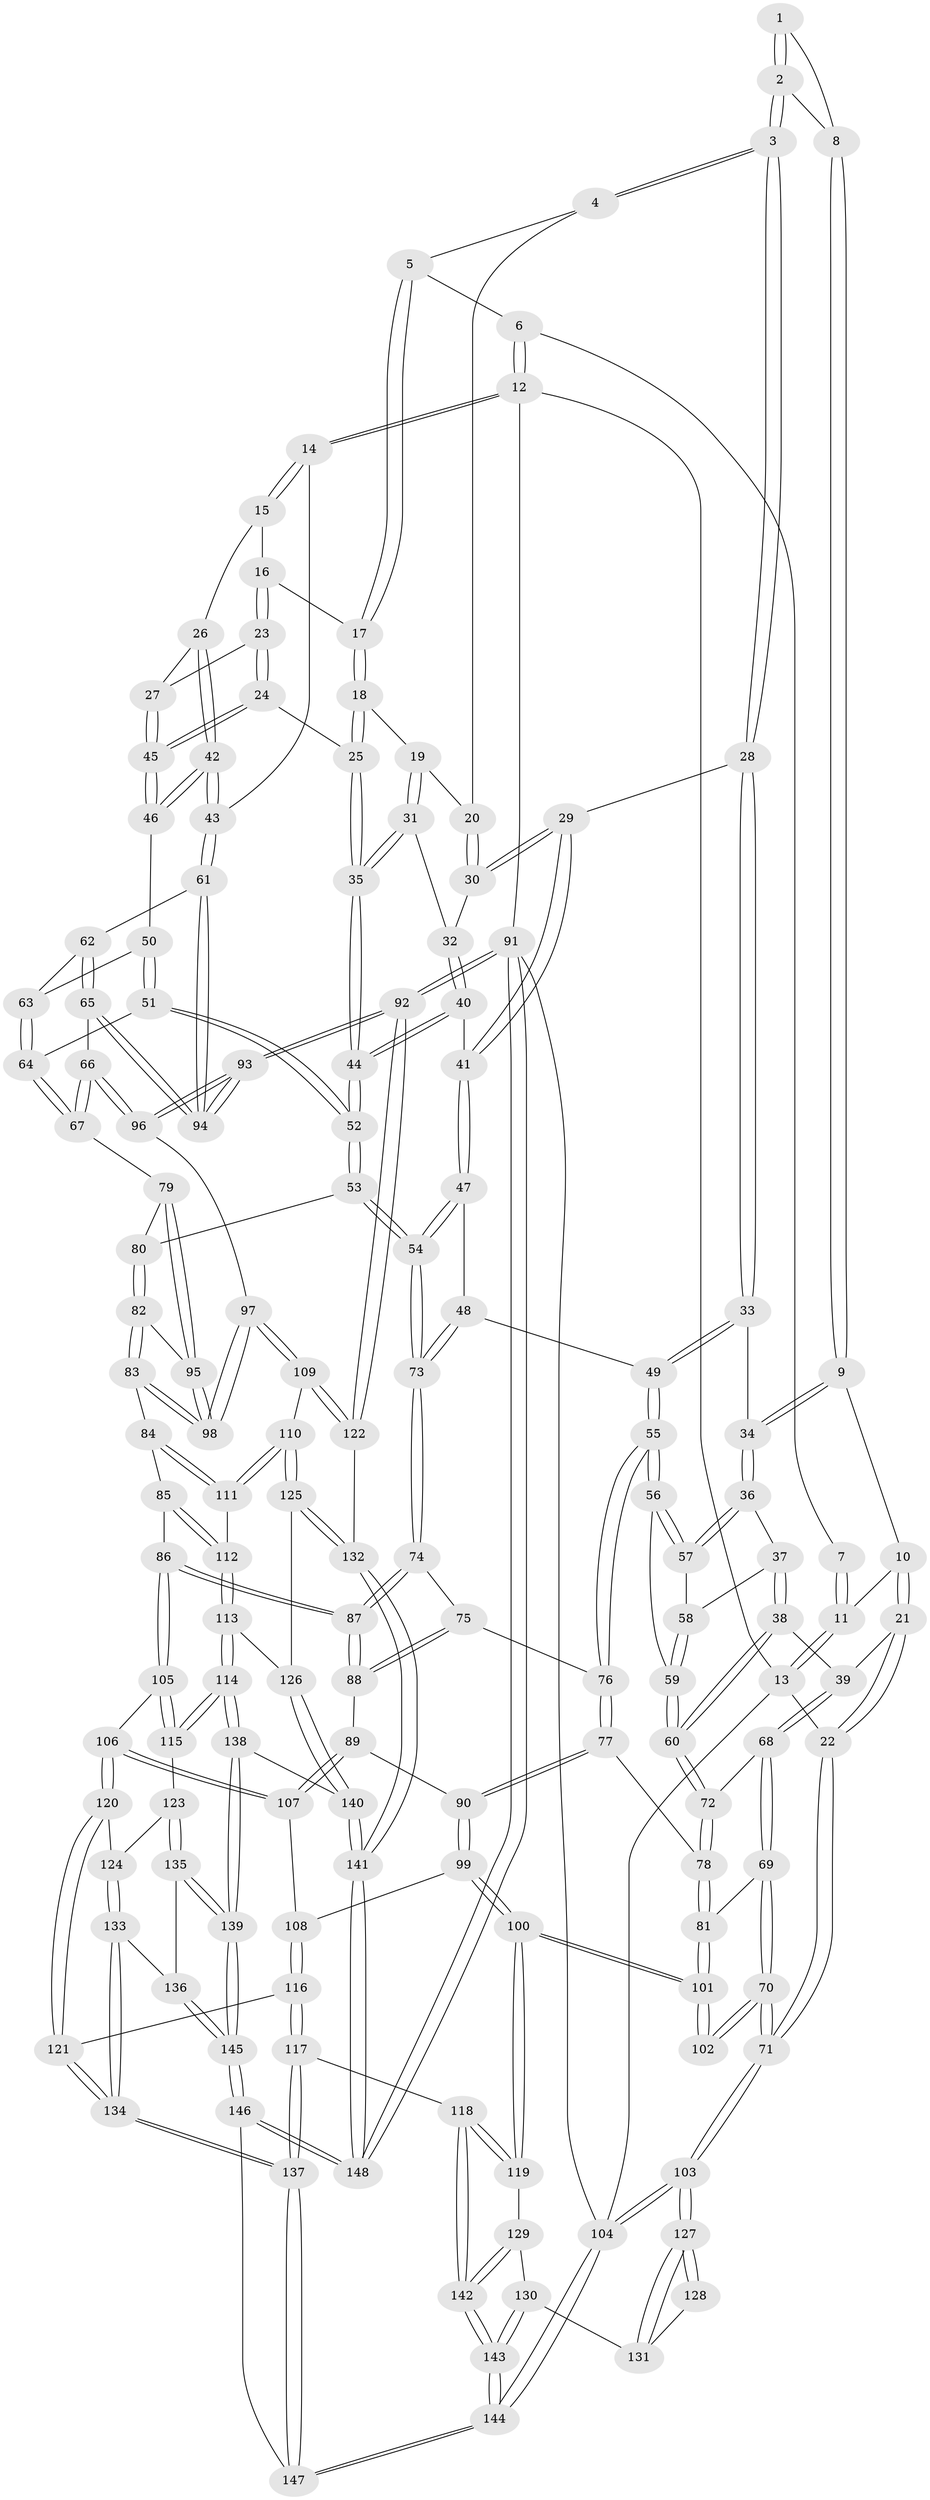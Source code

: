 // Generated by graph-tools (version 1.1) at 2025/27/03/09/25 03:27:06]
// undirected, 148 vertices, 367 edges
graph export_dot {
graph [start="1"]
  node [color=gray90,style=filled];
  1 [pos="+0.32594415655285264+0"];
  2 [pos="+0.4659516193966031+0.10407061814573257"];
  3 [pos="+0.4831410050873505+0.11583384928255543"];
  4 [pos="+0.6573581011597431+0"];
  5 [pos="+0.703395627194019+0"];
  6 [pos="+0.7034443926252762+0"];
  7 [pos="+0.3079759226722159+0"];
  8 [pos="+0.31617373734216075+0.10878251920798268"];
  9 [pos="+0.2924769485438298+0.13601388308620357"];
  10 [pos="+0.22862212312929334+0.08398978039593323"];
  11 [pos="+0+0"];
  12 [pos="+1+0"];
  13 [pos="+0+0"];
  14 [pos="+1+0"];
  15 [pos="+0.9453789651515447+0.060220501127672105"];
  16 [pos="+0.8369636166659659+0.07741143575866997"];
  17 [pos="+0.8026662542444666+0.054414990915379415"];
  18 [pos="+0.7484092065287496+0.1372821689507292"];
  19 [pos="+0.671169866944531+0.14842602341409533"];
  20 [pos="+0.6353337693696172+0.1362759578668212"];
  21 [pos="+0.02432393967751265+0.22402897931455593"];
  22 [pos="+0+0.053494751458792275"];
  23 [pos="+0.8505313439667166+0.10664521727832486"];
  24 [pos="+0.8117484517307721+0.2415557049338844"];
  25 [pos="+0.7492288654098314+0.24322995755913285"];
  26 [pos="+0.9614232381624964+0.17643948665020762"];
  27 [pos="+0.9112423231126123+0.17719985775623193"];
  28 [pos="+0.49824172077833556+0.17078439379485694"];
  29 [pos="+0.5249255813012392+0.18486717790011697"];
  30 [pos="+0.600995708263688+0.1596177113237918"];
  31 [pos="+0.6779007230812188+0.20888139291910168"];
  32 [pos="+0.6510905911047127+0.2085860982618157"];
  33 [pos="+0.4239644750685925+0.23321944761105776"];
  34 [pos="+0.276276605423827+0.21527898376854832"];
  35 [pos="+0.7324026753584207+0.259452059775664"];
  36 [pos="+0.27243775230618017+0.21871327546464697"];
  37 [pos="+0.16340043249325226+0.2342650348557185"];
  38 [pos="+0.0681204797298975+0.23905727746225724"];
  39 [pos="+0.03772391666565133+0.23257606006033393"];
  40 [pos="+0.6165191066096805+0.26559327451873715"];
  41 [pos="+0.5581848347876628+0.2455376059412614"];
  42 [pos="+1+0.23596208843222427"];
  43 [pos="+1+0.23582859195158373"];
  44 [pos="+0.7023285061009702+0.3226050671571573"];
  45 [pos="+0.8755318894424494+0.26966579755942105"];
  46 [pos="+0.8935713492814421+0.30725008761968436"];
  47 [pos="+0.5504687334590962+0.2775248722896115"];
  48 [pos="+0.4621895547393408+0.37577352774129036"];
  49 [pos="+0.4304759919572782+0.37033599382633803"];
  50 [pos="+0.8892800600364504+0.31921970323505494"];
  51 [pos="+0.777774552528408+0.37928617929735864"];
  52 [pos="+0.7076853286633688+0.3897673448202927"];
  53 [pos="+0.7022262067646493+0.3993420213218017"];
  54 [pos="+0.6153693502726733+0.4388214078419956"];
  55 [pos="+0.3895115463799506+0.39447430471878214"];
  56 [pos="+0.3042863889604151+0.3210513887835466"];
  57 [pos="+0.29324480058381724+0.2951986015530559"];
  58 [pos="+0.23114278088841647+0.3467246993900224"];
  59 [pos="+0.2240231662267932+0.4153459464765963"];
  60 [pos="+0.2209711880191982+0.4210601980521776"];
  61 [pos="+1+0.2764208861342576"];
  62 [pos="+0.947538308949637+0.3815306844221051"];
  63 [pos="+0.9039960883423195+0.3558114871687986"];
  64 [pos="+0.8909422427290083+0.45584495246912576"];
  65 [pos="+1+0.533897474432577"];
  66 [pos="+1+0.5344138208376582"];
  67 [pos="+0.9130194614418832+0.5191324181334944"];
  68 [pos="+0.08021078918710138+0.4377636306787277"];
  69 [pos="+0.030860604286466118+0.554285213234714"];
  70 [pos="+0+0.6059666348546215"];
  71 [pos="+0+0.6176735334989165"];
  72 [pos="+0.2256052768439029+0.4531271516779478"];
  73 [pos="+0.5907510508803321+0.45789904305912354"];
  74 [pos="+0.5763133971693392+0.5078248444387571"];
  75 [pos="+0.39164345584648597+0.49607912151469435"];
  76 [pos="+0.3504378363393551+0.4747192260343603"];
  77 [pos="+0.2904571844191093+0.5123150291555255"];
  78 [pos="+0.26672734368357387+0.5136073977598159"];
  79 [pos="+0.8970893705959222+0.5255487099498241"];
  80 [pos="+0.7471595542232825+0.4683166075910312"];
  81 [pos="+0.2302398080284784+0.5525323723702191"];
  82 [pos="+0.7424049916045793+0.5896147943130913"];
  83 [pos="+0.705150176513871+0.6367894418318315"];
  84 [pos="+0.6855823802034532+0.6455047436492911"];
  85 [pos="+0.6369374171655497+0.6573351964299268"];
  86 [pos="+0.6293385116891115+0.6572061111413116"];
  87 [pos="+0.5768214989452749+0.5959512880681131"];
  88 [pos="+0.47954272129740577+0.6188431137522119"];
  89 [pos="+0.465153619277276+0.6285328630394141"];
  90 [pos="+0.38439351033232283+0.6490436717038645"];
  91 [pos="+1+1"];
  92 [pos="+1+0.8417488115995265"];
  93 [pos="+1+0.6641163091390428"];
  94 [pos="+1+0.5474305451912671"];
  95 [pos="+0.8591222304545528+0.5697460663201701"];
  96 [pos="+0.8921516338218987+0.7044666658192467"];
  97 [pos="+0.8701554353587823+0.7195280874824322"];
  98 [pos="+0.8492105084679568+0.6878648001299182"];
  99 [pos="+0.36392216497253316+0.6929958484994221"];
  100 [pos="+0.22946509094526896+0.7482701892522452"];
  101 [pos="+0.20788010127368692+0.7268714754636348"];
  102 [pos="+0.1268886479137995+0.7216519603728107"];
  103 [pos="+0+0.9417749011927616"];
  104 [pos="+0+1"];
  105 [pos="+0.60943780605316+0.7061058769659954"];
  106 [pos="+0.5228185466378257+0.7594214209064775"];
  107 [pos="+0.4706196443851599+0.7264000042856867"];
  108 [pos="+0.40714285587881205+0.750035158393863"];
  109 [pos="+0.8687019591885228+0.7463072935375838"];
  110 [pos="+0.8415230367317833+0.773568422817118"];
  111 [pos="+0.796868389609084+0.7655137170374525"];
  112 [pos="+0.7313290203390594+0.7777625860547052"];
  113 [pos="+0.7104726363809195+0.8352100004692573"];
  114 [pos="+0.6675309840317856+0.8575372212609493"];
  115 [pos="+0.6337568839958355+0.8361914639443846"];
  116 [pos="+0.4161886817275691+0.8295426988091761"];
  117 [pos="+0.3213202603903745+0.8919148636590344"];
  118 [pos="+0.2973152862598311+0.8776365407935031"];
  119 [pos="+0.2480136141811393+0.8328559224271875"];
  120 [pos="+0.49053628630477425+0.8266529554855798"];
  121 [pos="+0.4618382159656833+0.8345498903922939"];
  122 [pos="+1+0.8534602746484876"];
  123 [pos="+0.6113967402629695+0.8469290453214836"];
  124 [pos="+0.5168907188871565+0.8442256640592087"];
  125 [pos="+0.8235617928276762+0.8544737359741698"];
  126 [pos="+0.8048829277021238+0.8561516273080854"];
  127 [pos="+0+0.872422656520358"];
  128 [pos="+0.12575475617415807+0.7234753832619588"];
  129 [pos="+0.1732596592239372+0.8772816818938461"];
  130 [pos="+0.13240320737741657+0.8928570820849214"];
  131 [pos="+0.08082551403005188+0.8695334237492078"];
  132 [pos="+0.8743910974937019+0.9480284667595043"];
  133 [pos="+0.5419569663931839+0.9396877132389869"];
  134 [pos="+0.4804126467408527+0.9526496296352267"];
  135 [pos="+0.59227567035746+0.8827787251827933"];
  136 [pos="+0.5530987429778011+0.9435840720191023"];
  137 [pos="+0.3733713401590217+1"];
  138 [pos="+0.6859240083617885+0.9372828178202828"];
  139 [pos="+0.6546731053740933+0.9998892330989264"];
  140 [pos="+0.7075549907727616+0.935163123024221"];
  141 [pos="+0.8655405372820094+0.9711031367025847"];
  142 [pos="+0.19184162360523413+0.987421884334807"];
  143 [pos="+0.071358912835338+1"];
  144 [pos="+0+1"];
  145 [pos="+0.6384870969752982+1"];
  146 [pos="+0.6496801317186014+1"];
  147 [pos="+0.3625481625580546+1"];
  148 [pos="+0.8485828601839949+1"];
  1 -- 2;
  1 -- 2;
  1 -- 8;
  2 -- 3;
  2 -- 3;
  2 -- 8;
  3 -- 4;
  3 -- 4;
  3 -- 28;
  3 -- 28;
  4 -- 5;
  4 -- 20;
  5 -- 6;
  5 -- 17;
  5 -- 17;
  6 -- 7;
  6 -- 12;
  6 -- 12;
  7 -- 11;
  7 -- 11;
  8 -- 9;
  8 -- 9;
  9 -- 10;
  9 -- 34;
  9 -- 34;
  10 -- 11;
  10 -- 21;
  10 -- 21;
  11 -- 13;
  11 -- 13;
  12 -- 13;
  12 -- 14;
  12 -- 14;
  12 -- 91;
  13 -- 22;
  13 -- 104;
  14 -- 15;
  14 -- 15;
  14 -- 43;
  15 -- 16;
  15 -- 26;
  16 -- 17;
  16 -- 23;
  16 -- 23;
  17 -- 18;
  17 -- 18;
  18 -- 19;
  18 -- 25;
  18 -- 25;
  19 -- 20;
  19 -- 31;
  19 -- 31;
  20 -- 30;
  20 -- 30;
  21 -- 22;
  21 -- 22;
  21 -- 39;
  22 -- 71;
  22 -- 71;
  23 -- 24;
  23 -- 24;
  23 -- 27;
  24 -- 25;
  24 -- 45;
  24 -- 45;
  25 -- 35;
  25 -- 35;
  26 -- 27;
  26 -- 42;
  26 -- 42;
  27 -- 45;
  27 -- 45;
  28 -- 29;
  28 -- 33;
  28 -- 33;
  29 -- 30;
  29 -- 30;
  29 -- 41;
  29 -- 41;
  30 -- 32;
  31 -- 32;
  31 -- 35;
  31 -- 35;
  32 -- 40;
  32 -- 40;
  33 -- 34;
  33 -- 49;
  33 -- 49;
  34 -- 36;
  34 -- 36;
  35 -- 44;
  35 -- 44;
  36 -- 37;
  36 -- 57;
  36 -- 57;
  37 -- 38;
  37 -- 38;
  37 -- 58;
  38 -- 39;
  38 -- 60;
  38 -- 60;
  39 -- 68;
  39 -- 68;
  40 -- 41;
  40 -- 44;
  40 -- 44;
  41 -- 47;
  41 -- 47;
  42 -- 43;
  42 -- 43;
  42 -- 46;
  42 -- 46;
  43 -- 61;
  43 -- 61;
  44 -- 52;
  44 -- 52;
  45 -- 46;
  45 -- 46;
  46 -- 50;
  47 -- 48;
  47 -- 54;
  47 -- 54;
  48 -- 49;
  48 -- 73;
  48 -- 73;
  49 -- 55;
  49 -- 55;
  50 -- 51;
  50 -- 51;
  50 -- 63;
  51 -- 52;
  51 -- 52;
  51 -- 64;
  52 -- 53;
  52 -- 53;
  53 -- 54;
  53 -- 54;
  53 -- 80;
  54 -- 73;
  54 -- 73;
  55 -- 56;
  55 -- 56;
  55 -- 76;
  55 -- 76;
  56 -- 57;
  56 -- 57;
  56 -- 59;
  57 -- 58;
  58 -- 59;
  58 -- 59;
  59 -- 60;
  59 -- 60;
  60 -- 72;
  60 -- 72;
  61 -- 62;
  61 -- 94;
  61 -- 94;
  62 -- 63;
  62 -- 65;
  62 -- 65;
  63 -- 64;
  63 -- 64;
  64 -- 67;
  64 -- 67;
  65 -- 66;
  65 -- 94;
  65 -- 94;
  66 -- 67;
  66 -- 67;
  66 -- 96;
  66 -- 96;
  67 -- 79;
  68 -- 69;
  68 -- 69;
  68 -- 72;
  69 -- 70;
  69 -- 70;
  69 -- 81;
  70 -- 71;
  70 -- 71;
  70 -- 102;
  70 -- 102;
  71 -- 103;
  71 -- 103;
  72 -- 78;
  72 -- 78;
  73 -- 74;
  73 -- 74;
  74 -- 75;
  74 -- 87;
  74 -- 87;
  75 -- 76;
  75 -- 88;
  75 -- 88;
  76 -- 77;
  76 -- 77;
  77 -- 78;
  77 -- 90;
  77 -- 90;
  78 -- 81;
  78 -- 81;
  79 -- 80;
  79 -- 95;
  79 -- 95;
  80 -- 82;
  80 -- 82;
  81 -- 101;
  81 -- 101;
  82 -- 83;
  82 -- 83;
  82 -- 95;
  83 -- 84;
  83 -- 98;
  83 -- 98;
  84 -- 85;
  84 -- 111;
  84 -- 111;
  85 -- 86;
  85 -- 112;
  85 -- 112;
  86 -- 87;
  86 -- 87;
  86 -- 105;
  86 -- 105;
  87 -- 88;
  87 -- 88;
  88 -- 89;
  89 -- 90;
  89 -- 107;
  89 -- 107;
  90 -- 99;
  90 -- 99;
  91 -- 92;
  91 -- 92;
  91 -- 148;
  91 -- 148;
  91 -- 104;
  92 -- 93;
  92 -- 93;
  92 -- 122;
  92 -- 122;
  93 -- 94;
  93 -- 94;
  93 -- 96;
  93 -- 96;
  95 -- 98;
  95 -- 98;
  96 -- 97;
  97 -- 98;
  97 -- 98;
  97 -- 109;
  97 -- 109;
  99 -- 100;
  99 -- 100;
  99 -- 108;
  100 -- 101;
  100 -- 101;
  100 -- 119;
  100 -- 119;
  101 -- 102;
  101 -- 102;
  103 -- 104;
  103 -- 104;
  103 -- 127;
  103 -- 127;
  104 -- 144;
  104 -- 144;
  105 -- 106;
  105 -- 115;
  105 -- 115;
  106 -- 107;
  106 -- 107;
  106 -- 120;
  106 -- 120;
  107 -- 108;
  108 -- 116;
  108 -- 116;
  109 -- 110;
  109 -- 122;
  109 -- 122;
  110 -- 111;
  110 -- 111;
  110 -- 125;
  110 -- 125;
  111 -- 112;
  112 -- 113;
  112 -- 113;
  113 -- 114;
  113 -- 114;
  113 -- 126;
  114 -- 115;
  114 -- 115;
  114 -- 138;
  114 -- 138;
  115 -- 123;
  116 -- 117;
  116 -- 117;
  116 -- 121;
  117 -- 118;
  117 -- 137;
  117 -- 137;
  118 -- 119;
  118 -- 119;
  118 -- 142;
  118 -- 142;
  119 -- 129;
  120 -- 121;
  120 -- 121;
  120 -- 124;
  121 -- 134;
  121 -- 134;
  122 -- 132;
  123 -- 124;
  123 -- 135;
  123 -- 135;
  124 -- 133;
  124 -- 133;
  125 -- 126;
  125 -- 132;
  125 -- 132;
  126 -- 140;
  126 -- 140;
  127 -- 128;
  127 -- 128;
  127 -- 131;
  127 -- 131;
  128 -- 131;
  129 -- 130;
  129 -- 142;
  129 -- 142;
  130 -- 131;
  130 -- 143;
  130 -- 143;
  132 -- 141;
  132 -- 141;
  133 -- 134;
  133 -- 134;
  133 -- 136;
  134 -- 137;
  134 -- 137;
  135 -- 136;
  135 -- 139;
  135 -- 139;
  136 -- 145;
  136 -- 145;
  137 -- 147;
  137 -- 147;
  138 -- 139;
  138 -- 139;
  138 -- 140;
  139 -- 145;
  139 -- 145;
  140 -- 141;
  140 -- 141;
  141 -- 148;
  141 -- 148;
  142 -- 143;
  142 -- 143;
  143 -- 144;
  143 -- 144;
  144 -- 147;
  144 -- 147;
  145 -- 146;
  145 -- 146;
  146 -- 147;
  146 -- 148;
  146 -- 148;
}

